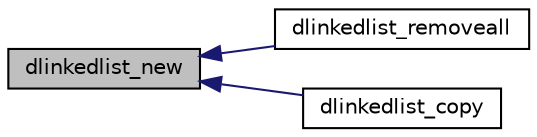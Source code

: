 digraph "dlinkedlist_new"
{
 // INTERACTIVE_SVG=YES
  edge [fontname="Helvetica",fontsize="10",labelfontname="Helvetica",labelfontsize="10"];
  node [fontname="Helvetica",fontsize="10",shape=record];
  rankdir="LR";
  Node1 [label="dlinkedlist_new",height=0.2,width=0.4,color="black", fillcolor="grey75", style="filled", fontcolor="black"];
  Node1 -> Node2 [dir="back",color="midnightblue",fontsize="10",style="solid",fontname="Helvetica"];
  Node2 [label="dlinkedlist_removeall",height=0.2,width=0.4,color="black", fillcolor="white", style="filled",URL="$dlinkedlist_8h.html#a3259a6302a06dac596973d5ed8159972"];
  Node1 -> Node3 [dir="back",color="midnightblue",fontsize="10",style="solid",fontname="Helvetica"];
  Node3 [label="dlinkedlist_copy",height=0.2,width=0.4,color="black", fillcolor="white", style="filled",URL="$dlinkedlist_8h.html#ae4a42243a5d46ccaec4f460463f843c5"];
}
